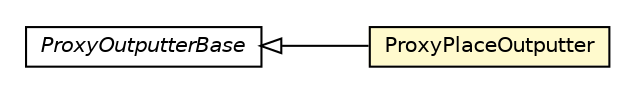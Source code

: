 #!/usr/local/bin/dot
#
# Class diagram 
# Generated by UMLGraph version R5_6-24-gf6e263 (http://www.umlgraph.org/)
#

digraph G {
	edge [fontname="Helvetica",fontsize=10,labelfontname="Helvetica",labelfontsize=10];
	node [fontname="Helvetica",fontsize=10,shape=plaintext];
	nodesep=0.25;
	ranksep=0.5;
	rankdir=LR;
	// com.gwtplatform.mvp.rebind.ProxyPlaceOutputter
	c306689 [label=<<table title="com.gwtplatform.mvp.rebind.ProxyPlaceOutputter" border="0" cellborder="1" cellspacing="0" cellpadding="2" port="p" bgcolor="lemonChiffon" href="./ProxyPlaceOutputter.html">
		<tr><td><table border="0" cellspacing="0" cellpadding="1">
<tr><td align="center" balign="center"> ProxyPlaceOutputter </td></tr>
		</table></td></tr>
		</table>>, URL="./ProxyPlaceOutputter.html", fontname="Helvetica", fontcolor="black", fontsize=10.0];
	// com.gwtplatform.mvp.rebind.ProxyOutputterBase
	c306691 [label=<<table title="com.gwtplatform.mvp.rebind.ProxyOutputterBase" border="0" cellborder="1" cellspacing="0" cellpadding="2" port="p" href="./ProxyOutputterBase.html">
		<tr><td><table border="0" cellspacing="0" cellpadding="1">
<tr><td align="center" balign="center"><font face="Helvetica-Oblique"> ProxyOutputterBase </font></td></tr>
		</table></td></tr>
		</table>>, URL="./ProxyOutputterBase.html", fontname="Helvetica", fontcolor="black", fontsize=10.0];
	//com.gwtplatform.mvp.rebind.ProxyPlaceOutputter extends com.gwtplatform.mvp.rebind.ProxyOutputterBase
	c306691:p -> c306689:p [dir=back,arrowtail=empty];
}

